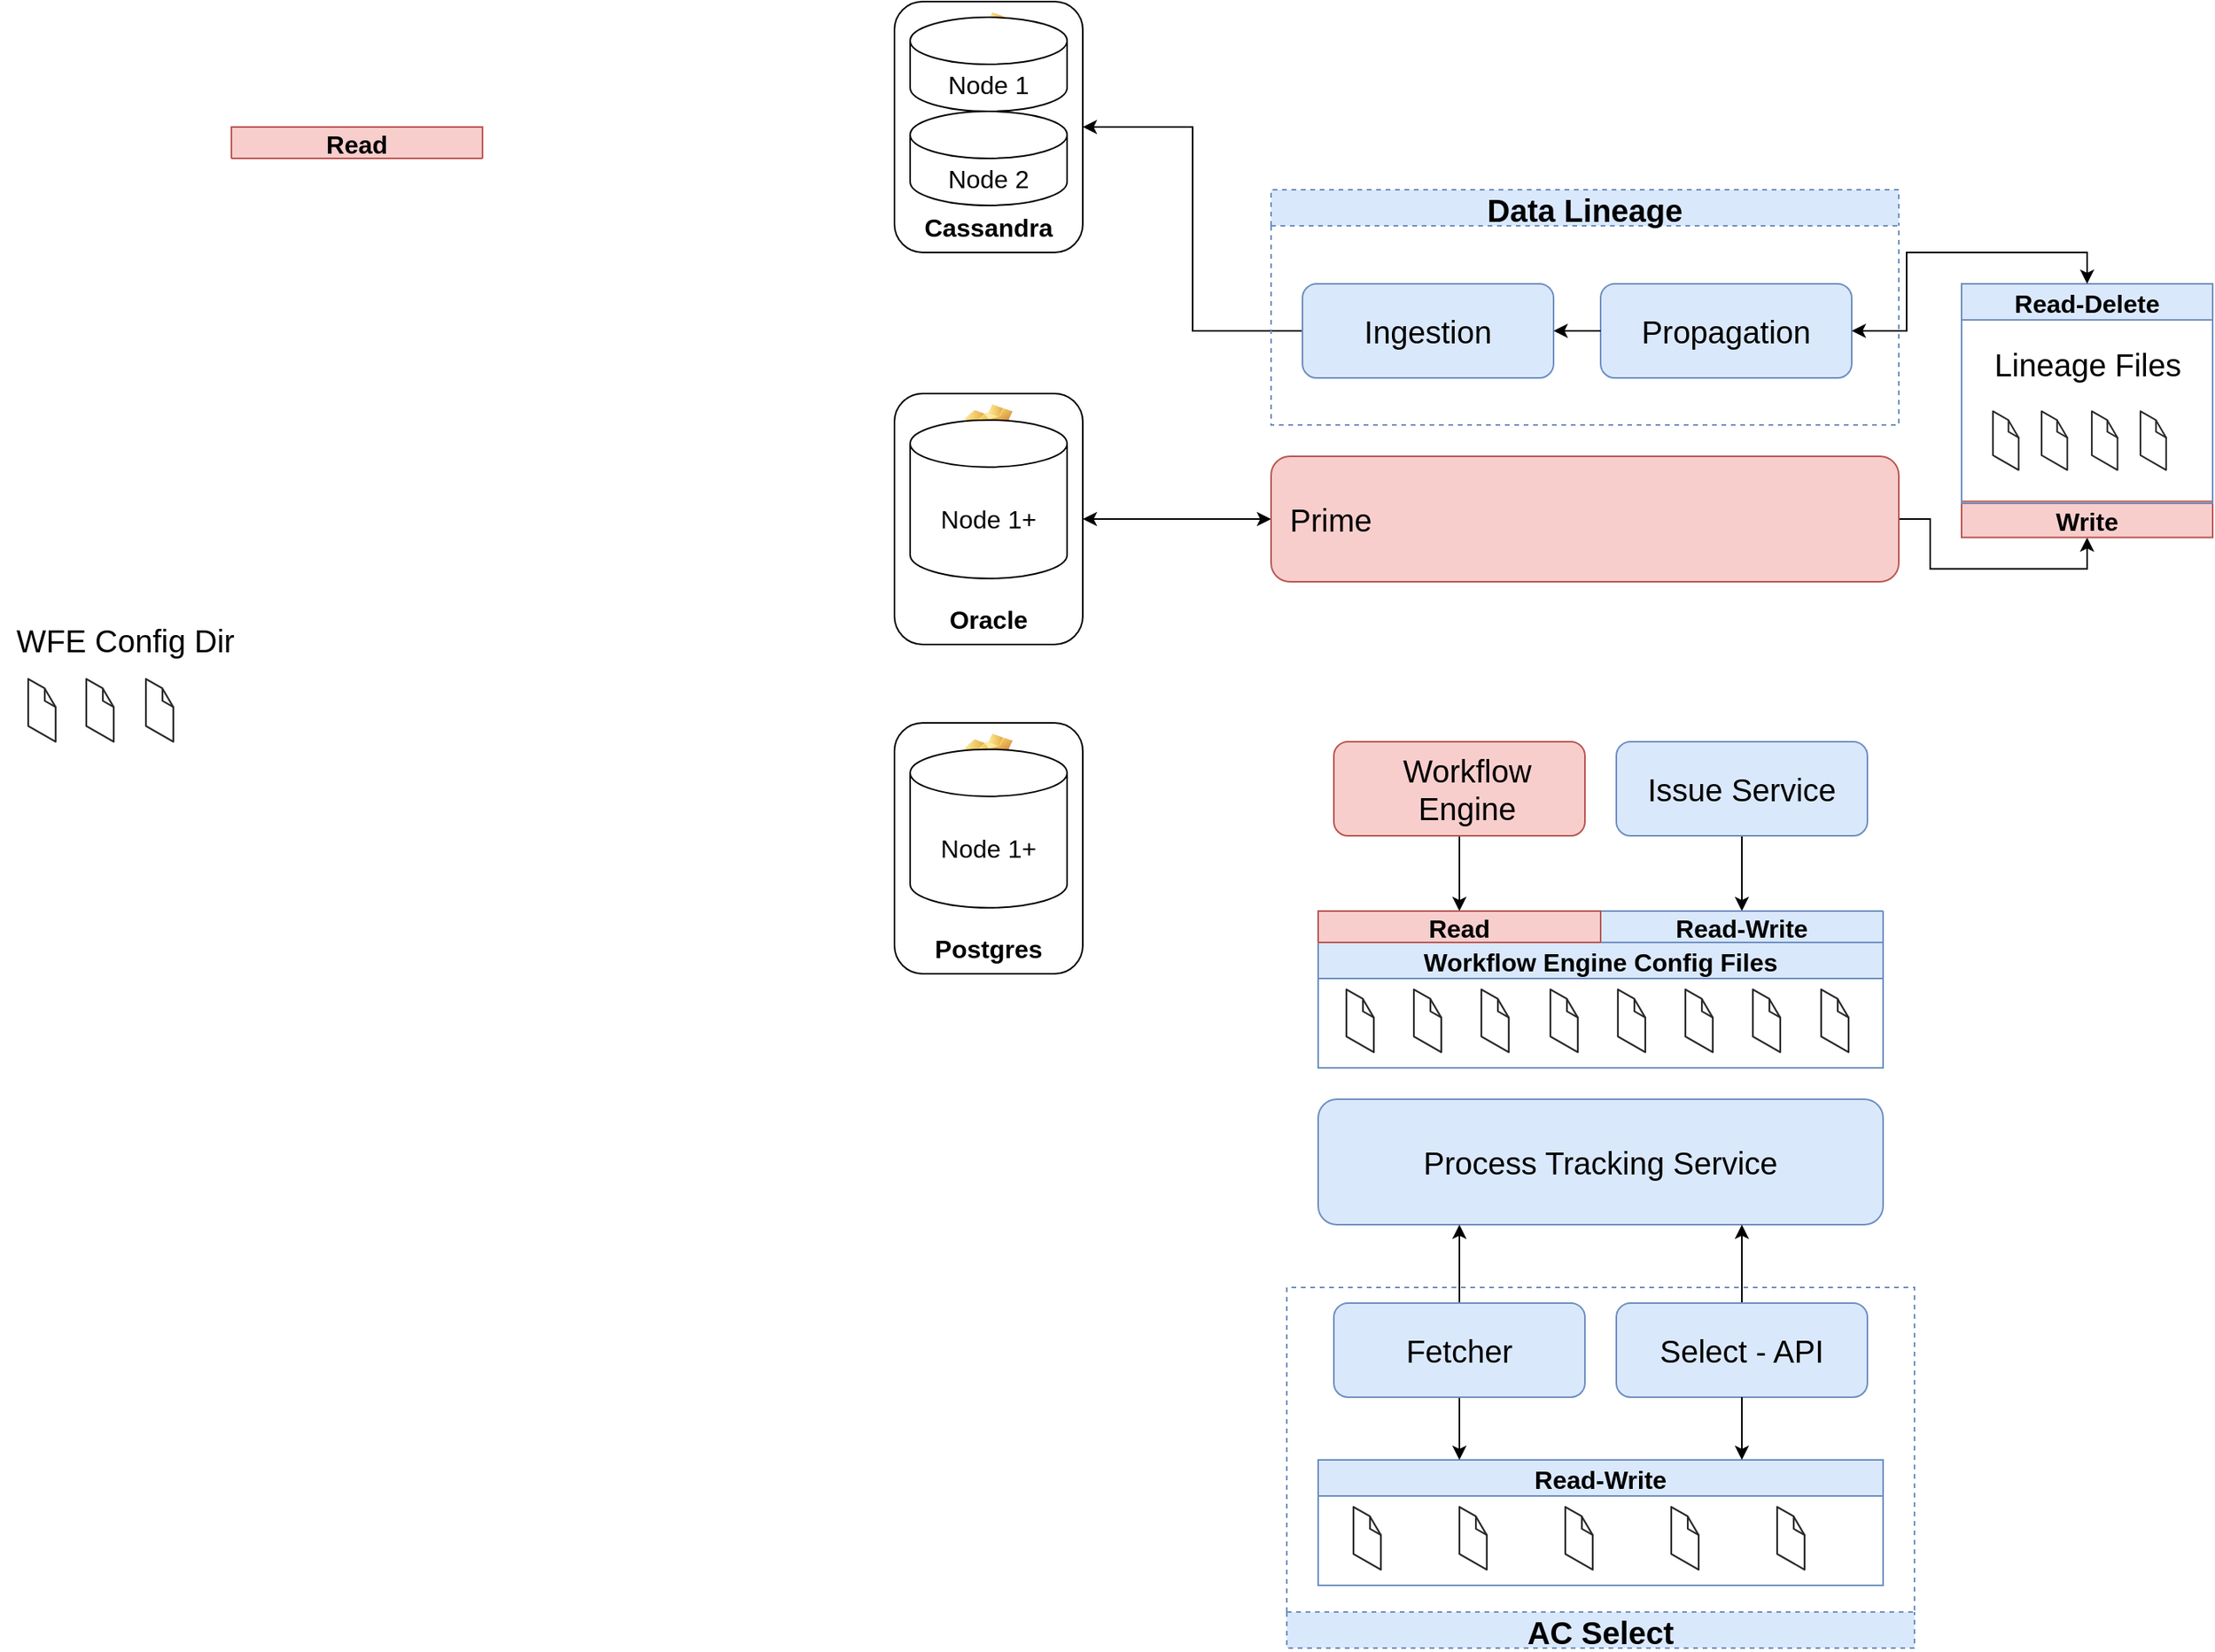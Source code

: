 <mxfile version="20.0.4" type="github">
  <diagram id="CqKCCkXQD8Se-KNbkIMq" name="Page-1">
    <mxGraphModel dx="3173" dy="1875" grid="1" gridSize="10" guides="1" tooltips="1" connect="1" arrows="1" fold="1" page="1" pageScale="1" pageWidth="850" pageHeight="1100" math="0" shadow="0">
      <root>
        <mxCell id="0" />
        <mxCell id="1" parent="0" />
        <mxCell id="_ZaMVCGiZKowR8aK0YJU-270" style="edgeStyle=orthogonalEdgeStyle;rounded=0;orthogonalLoop=1;jettySize=auto;html=1;exitX=1;exitY=0.5;exitDx=0;exitDy=0;entryX=0.5;entryY=1;entryDx=0;entryDy=0;fontSize=20;startArrow=none;startFill=0;endArrow=classic;endFill=1;" edge="1" parent="1" source="_ZaMVCGiZKowR8aK0YJU-3" target="_ZaMVCGiZKowR8aK0YJU-169">
          <mxGeometry relative="1" as="geometry" />
        </mxCell>
        <mxCell id="_ZaMVCGiZKowR8aK0YJU-276" style="edgeStyle=orthogonalEdgeStyle;rounded=0;orthogonalLoop=1;jettySize=auto;html=1;exitX=0;exitY=0.5;exitDx=0;exitDy=0;entryX=1;entryY=0.5;entryDx=0;entryDy=0;fontSize=20;startArrow=classic;startFill=1;endArrow=classic;endFill=1;" edge="1" parent="1" source="_ZaMVCGiZKowR8aK0YJU-3" target="_ZaMVCGiZKowR8aK0YJU-43">
          <mxGeometry relative="1" as="geometry" />
        </mxCell>
        <mxCell id="_ZaMVCGiZKowR8aK0YJU-3" value="&lt;font style=&quot;font-size: 20px;&quot;&gt;Prime&lt;/font&gt;" style="rounded=1;whiteSpace=wrap;html=1;fontSize=16;align=left;spacingLeft=10;fillColor=#f8cecc;strokeColor=#b85450;" vertex="1" parent="1">
          <mxGeometry x="1040" y="450" width="400" height="80" as="geometry" />
        </mxCell>
        <mxCell id="_ZaMVCGiZKowR8aK0YJU-330" style="edgeStyle=orthogonalEdgeStyle;rounded=0;orthogonalLoop=1;jettySize=auto;html=1;exitX=0.5;exitY=1;exitDx=0;exitDy=0;entryX=0.5;entryY=0;entryDx=0;entryDy=0;fontSize=20;startArrow=none;startFill=0;endArrow=classic;endFill=1;" edge="1" parent="1" source="_ZaMVCGiZKowR8aK0YJU-20" target="_ZaMVCGiZKowR8aK0YJU-309">
          <mxGeometry relative="1" as="geometry" />
        </mxCell>
        <mxCell id="_ZaMVCGiZKowR8aK0YJU-20" value="&lt;font style=&quot;font-size: 20px;&quot;&gt;Workflow Engine&lt;/font&gt;" style="rounded=1;whiteSpace=wrap;html=1;fontSize=16;align=center;spacingLeft=10;fillColor=#f8cecc;strokeColor=#b85450;" vertex="1" parent="1">
          <mxGeometry x="1080" y="632" width="160" height="60" as="geometry" />
        </mxCell>
        <mxCell id="_ZaMVCGiZKowR8aK0YJU-41" value="" style="group" vertex="1" connectable="0" parent="1">
          <mxGeometry x="800" y="620" width="120" height="160" as="geometry" />
        </mxCell>
        <mxCell id="_ZaMVCGiZKowR8aK0YJU-38" value="Postgres" style="label;whiteSpace=wrap;html=1;align=center;verticalAlign=bottom;spacingLeft=0;spacingBottom=4;imageAlign=center;imageVerticalAlign=top;image=img/clipart/Gear_128x128.png;fontSize=16;" vertex="1" parent="_ZaMVCGiZKowR8aK0YJU-41">
          <mxGeometry width="120" height="160" as="geometry" />
        </mxCell>
        <mxCell id="_ZaMVCGiZKowR8aK0YJU-40" value="Node 1+" style="shape=cylinder3;whiteSpace=wrap;html=1;boundedLbl=1;backgroundOutline=1;size=15;fontSize=16;flipV=0;" vertex="1" parent="_ZaMVCGiZKowR8aK0YJU-41">
          <mxGeometry x="10" y="16.842" width="100" height="101.053" as="geometry" />
        </mxCell>
        <mxCell id="_ZaMVCGiZKowR8aK0YJU-42" value="" style="group" vertex="1" connectable="0" parent="1">
          <mxGeometry x="800" y="410" width="120" height="160" as="geometry" />
        </mxCell>
        <mxCell id="_ZaMVCGiZKowR8aK0YJU-43" value="Oracle" style="label;whiteSpace=wrap;html=1;align=center;verticalAlign=bottom;spacingLeft=0;spacingBottom=4;imageAlign=center;imageVerticalAlign=top;image=img/clipart/Gear_128x128.png;fontSize=16;" vertex="1" parent="_ZaMVCGiZKowR8aK0YJU-42">
          <mxGeometry width="120" height="160" as="geometry" />
        </mxCell>
        <mxCell id="_ZaMVCGiZKowR8aK0YJU-44" value="Node 1+" style="shape=cylinder3;whiteSpace=wrap;html=1;boundedLbl=1;backgroundOutline=1;size=15;fontSize=16;flipV=0;" vertex="1" parent="_ZaMVCGiZKowR8aK0YJU-42">
          <mxGeometry x="10" y="16.842" width="100" height="101.053" as="geometry" />
        </mxCell>
        <mxCell id="_ZaMVCGiZKowR8aK0YJU-329" style="edgeStyle=orthogonalEdgeStyle;rounded=0;orthogonalLoop=1;jettySize=auto;html=1;exitX=0.5;exitY=1;exitDx=0;exitDy=0;entryX=0.5;entryY=0;entryDx=0;entryDy=0;fontSize=20;startArrow=none;startFill=0;endArrow=classic;endFill=1;" edge="1" parent="1" source="_ZaMVCGiZKowR8aK0YJU-147" target="_ZaMVCGiZKowR8aK0YJU-304">
          <mxGeometry relative="1" as="geometry" />
        </mxCell>
        <mxCell id="_ZaMVCGiZKowR8aK0YJU-147" value="&lt;span style=&quot;font-size: 20px;&quot;&gt;Issue Service&lt;/span&gt;" style="rounded=1;whiteSpace=wrap;html=1;fontSize=16;align=center;spacingLeft=0;fillColor=#dae8fc;strokeColor=#6c8ebf;" vertex="1" parent="1">
          <mxGeometry x="1260" y="632" width="160" height="60" as="geometry" />
        </mxCell>
        <mxCell id="_ZaMVCGiZKowR8aK0YJU-187" style="edgeStyle=orthogonalEdgeStyle;rounded=0;orthogonalLoop=1;jettySize=auto;html=1;exitX=0;exitY=0.5;exitDx=0;exitDy=0;entryX=1;entryY=0.5;entryDx=0;entryDy=0;fontSize=20;endArrow=classic;endFill=1;" edge="1" parent="1" source="_ZaMVCGiZKowR8aK0YJU-182" target="_ZaMVCGiZKowR8aK0YJU-36">
          <mxGeometry relative="1" as="geometry" />
        </mxCell>
        <mxCell id="_ZaMVCGiZKowR8aK0YJU-189" value="" style="group" vertex="1" connectable="0" parent="1">
          <mxGeometry x="800" y="160" width="120" height="160" as="geometry" />
        </mxCell>
        <mxCell id="_ZaMVCGiZKowR8aK0YJU-36" value="Cassandra" style="label;whiteSpace=wrap;html=1;align=center;verticalAlign=bottom;spacingLeft=0;spacingBottom=4;imageAlign=center;imageVerticalAlign=top;image=img/clipart/Gear_128x128.png;fontSize=16;" vertex="1" parent="_ZaMVCGiZKowR8aK0YJU-189">
          <mxGeometry width="120" height="160" as="geometry" />
        </mxCell>
        <mxCell id="_ZaMVCGiZKowR8aK0YJU-34" value="Node 1" style="shape=cylinder3;whiteSpace=wrap;html=1;boundedLbl=1;backgroundOutline=1;size=15;fontSize=16;flipV=0;align=center;" vertex="1" parent="_ZaMVCGiZKowR8aK0YJU-189">
          <mxGeometry x="10" y="10" width="100" height="60" as="geometry" />
        </mxCell>
        <mxCell id="_ZaMVCGiZKowR8aK0YJU-188" value="Node 2" style="shape=cylinder3;whiteSpace=wrap;html=1;boundedLbl=1;backgroundOutline=1;size=15;fontSize=16;flipV=0;" vertex="1" parent="_ZaMVCGiZKowR8aK0YJU-189">
          <mxGeometry x="10" y="70" width="100" height="60" as="geometry" />
        </mxCell>
        <mxCell id="_ZaMVCGiZKowR8aK0YJU-191" value="Process Tracking Service" style="rounded=1;whiteSpace=wrap;html=1;fontSize=20;gradientDirection=west;fillColor=#dae8fc;strokeColor=#6c8ebf;" vertex="1" parent="1">
          <mxGeometry x="1070" y="860" width="360" height="80" as="geometry" />
        </mxCell>
        <mxCell id="_ZaMVCGiZKowR8aK0YJU-192" value="Data Lineage" style="swimlane;fontSize=20;gradientDirection=west;fillColor=#dae8fc;strokeColor=#6c8ebf;dashed=1;" vertex="1" parent="1">
          <mxGeometry x="1040" y="280" width="400" height="150" as="geometry" />
        </mxCell>
        <mxCell id="_ZaMVCGiZKowR8aK0YJU-182" value="&lt;span style=&quot;font-size: 20px;&quot;&gt;Ingestion&lt;/span&gt;" style="rounded=1;whiteSpace=wrap;html=1;fontSize=16;align=center;spacingLeft=0;fillColor=#dae8fc;strokeColor=#6c8ebf;" vertex="1" parent="_ZaMVCGiZKowR8aK0YJU-192">
          <mxGeometry x="20" y="60" width="160" height="60" as="geometry" />
        </mxCell>
        <mxCell id="_ZaMVCGiZKowR8aK0YJU-109" value="&lt;span style=&quot;font-size: 20px;&quot;&gt;Propagation&lt;/span&gt;" style="rounded=1;whiteSpace=wrap;html=1;fontSize=16;align=center;spacingLeft=0;fillColor=#dae8fc;strokeColor=#6c8ebf;" vertex="1" parent="_ZaMVCGiZKowR8aK0YJU-192">
          <mxGeometry x="210" y="60" width="160" height="60" as="geometry" />
        </mxCell>
        <mxCell id="_ZaMVCGiZKowR8aK0YJU-183" style="edgeStyle=orthogonalEdgeStyle;rounded=0;orthogonalLoop=1;jettySize=auto;html=1;exitX=0;exitY=0.5;exitDx=0;exitDy=0;entryX=1;entryY=0.5;entryDx=0;entryDy=0;fontSize=20;endArrow=classic;endFill=1;" edge="1" parent="_ZaMVCGiZKowR8aK0YJU-192" source="_ZaMVCGiZKowR8aK0YJU-109" target="_ZaMVCGiZKowR8aK0YJU-182">
          <mxGeometry relative="1" as="geometry" />
        </mxCell>
        <mxCell id="_ZaMVCGiZKowR8aK0YJU-242" value="" style="group" vertex="1" connectable="0" parent="1">
          <mxGeometry x="1480" y="340" width="160" height="161.75" as="geometry" />
        </mxCell>
        <mxCell id="_ZaMVCGiZKowR8aK0YJU-169" value="Write" style="swimlane;fontSize=16;container=0;autosize=0;direction=east;fillColor=#f8cecc;strokeColor=#b85450;flipV=1;" vertex="1" parent="_ZaMVCGiZKowR8aK0YJU-242">
          <mxGeometry y="21.75" width="160" height="140" as="geometry">
            <mxRectangle x="320" y="830" width="180" height="30" as="alternateBounds" />
          </mxGeometry>
        </mxCell>
        <mxCell id="_ZaMVCGiZKowR8aK0YJU-104" value="Read-Delete" style="swimlane;fontSize=16;container=0;autosize=0;direction=east;fillColor=#dae8fc;strokeColor=#6c8ebf;" vertex="1" parent="_ZaMVCGiZKowR8aK0YJU-242">
          <mxGeometry width="160" height="140" as="geometry">
            <mxRectangle x="320" y="830" width="180" height="30" as="alternateBounds" />
          </mxGeometry>
        </mxCell>
        <mxCell id="_ZaMVCGiZKowR8aK0YJU-234" value="Lineage Files" style="text;html=1;strokeColor=none;fillColor=none;align=center;verticalAlign=middle;whiteSpace=wrap;rounded=0;fontSize=20;container=0;" vertex="1" parent="_ZaMVCGiZKowR8aK0YJU-104">
          <mxGeometry x="17.657" y="36" width="124.688" height="30" as="geometry" />
        </mxCell>
        <mxCell id="_ZaMVCGiZKowR8aK0YJU-238" value="" style="verticalLabelPosition=bottom;html=1;verticalAlign=top;strokeWidth=1;align=center;outlineConnect=0;dashed=0;outlineConnect=0;shape=mxgraph.aws3d.file;aspect=fixed;strokeColor=#292929;fontSize=20;container=0;" vertex="1" parent="_ZaMVCGiZKowR8aK0YJU-104">
          <mxGeometry x="20" y="81.25" width="16.359" height="37.5" as="geometry" />
        </mxCell>
        <mxCell id="_ZaMVCGiZKowR8aK0YJU-237" value="" style="verticalLabelPosition=bottom;html=1;verticalAlign=top;strokeWidth=1;align=center;outlineConnect=0;dashed=0;outlineConnect=0;shape=mxgraph.aws3d.file;aspect=fixed;strokeColor=#292929;fontSize=20;container=0;" vertex="1" parent="_ZaMVCGiZKowR8aK0YJU-104">
          <mxGeometry x="51" y="81.25" width="16.359" height="37.5" as="geometry" />
        </mxCell>
        <mxCell id="_ZaMVCGiZKowR8aK0YJU-236" value="" style="verticalLabelPosition=bottom;html=1;verticalAlign=top;strokeWidth=1;align=center;outlineConnect=0;dashed=0;outlineConnect=0;shape=mxgraph.aws3d.file;aspect=fixed;strokeColor=#292929;fontSize=20;container=0;" vertex="1" parent="_ZaMVCGiZKowR8aK0YJU-104">
          <mxGeometry x="83" y="81.25" width="16.359" height="37.5" as="geometry" />
        </mxCell>
        <mxCell id="_ZaMVCGiZKowR8aK0YJU-235" value="" style="verticalLabelPosition=bottom;html=1;verticalAlign=top;strokeWidth=1;align=center;outlineConnect=0;dashed=0;outlineConnect=0;shape=mxgraph.aws3d.file;aspect=fixed;strokeColor=#292929;fontSize=20;container=0;" vertex="1" parent="_ZaMVCGiZKowR8aK0YJU-104">
          <mxGeometry x="114.005" y="81.25" width="16.359" height="37.5" as="geometry" />
        </mxCell>
        <mxCell id="_ZaMVCGiZKowR8aK0YJU-269" style="edgeStyle=orthogonalEdgeStyle;rounded=0;orthogonalLoop=1;jettySize=auto;html=1;exitX=1;exitY=0.5;exitDx=0;exitDy=0;entryX=0.5;entryY=0;entryDx=0;entryDy=0;fontSize=20;endArrow=classic;endFill=1;startArrow=classic;startFill=1;" edge="1" parent="1" source="_ZaMVCGiZKowR8aK0YJU-109" target="_ZaMVCGiZKowR8aK0YJU-104">
          <mxGeometry relative="1" as="geometry" />
        </mxCell>
        <mxCell id="_ZaMVCGiZKowR8aK0YJU-288" style="edgeStyle=orthogonalEdgeStyle;rounded=0;orthogonalLoop=1;jettySize=auto;html=1;exitX=0.5;exitY=0;exitDx=0;exitDy=0;entryX=0.75;entryY=1;entryDx=0;entryDy=0;fontSize=20;startArrow=none;startFill=0;endArrow=classic;endFill=1;" edge="1" parent="1" source="_ZaMVCGiZKowR8aK0YJU-194" target="_ZaMVCGiZKowR8aK0YJU-191">
          <mxGeometry relative="1" as="geometry" />
        </mxCell>
        <mxCell id="_ZaMVCGiZKowR8aK0YJU-289" style="edgeStyle=orthogonalEdgeStyle;rounded=0;orthogonalLoop=1;jettySize=auto;html=1;exitX=0.5;exitY=0;exitDx=0;exitDy=0;entryX=0.25;entryY=1;entryDx=0;entryDy=0;fontSize=20;startArrow=none;startFill=0;endArrow=classic;endFill=1;" edge="1" parent="1" source="_ZaMVCGiZKowR8aK0YJU-196" target="_ZaMVCGiZKowR8aK0YJU-191">
          <mxGeometry relative="1" as="geometry" />
        </mxCell>
        <mxCell id="_ZaMVCGiZKowR8aK0YJU-194" value="Select - API" style="rounded=1;whiteSpace=wrap;html=1;fontSize=20;gradientDirection=west;verticalAlign=middle;fillColor=#dae8fc;strokeColor=#6c8ebf;" vertex="1" parent="1">
          <mxGeometry x="1260" y="990" width="160" height="60" as="geometry" />
        </mxCell>
        <mxCell id="_ZaMVCGiZKowR8aK0YJU-221" value="" style="group" vertex="1" connectable="0" parent="1">
          <mxGeometry x="1070" y="1090" width="360" height="104" as="geometry" />
        </mxCell>
        <mxCell id="_ZaMVCGiZKowR8aK0YJU-213" value="" style="group;" vertex="1" connectable="0" parent="_ZaMVCGiZKowR8aK0YJU-221">
          <mxGeometry width="360" height="80" as="geometry" />
        </mxCell>
        <mxCell id="_ZaMVCGiZKowR8aK0YJU-214" value="Read-Write" style="swimlane;fontSize=16;container=0;autosize=0;direction=east;fillColor=#dae8fc;strokeColor=#6c8ebf;" vertex="1" parent="_ZaMVCGiZKowR8aK0YJU-213">
          <mxGeometry width="360" height="80" as="geometry">
            <mxRectangle x="320" y="830" width="180" height="30" as="alternateBounds" />
          </mxGeometry>
        </mxCell>
        <mxCell id="_ZaMVCGiZKowR8aK0YJU-215" value="" style="verticalLabelPosition=bottom;html=1;verticalAlign=top;strokeWidth=1;align=center;outlineConnect=0;dashed=0;outlineConnect=0;shape=mxgraph.aws3d.file;aspect=fixed;strokeColor=#292929;fontSize=20;" vertex="1" parent="_ZaMVCGiZKowR8aK0YJU-214">
          <mxGeometry x="292.5" y="30" width="17.45" height="40" as="geometry" />
        </mxCell>
        <mxCell id="_ZaMVCGiZKowR8aK0YJU-216" value="" style="verticalLabelPosition=bottom;html=1;verticalAlign=top;strokeWidth=1;align=center;outlineConnect=0;dashed=0;outlineConnect=0;shape=mxgraph.aws3d.file;aspect=fixed;strokeColor=#292929;fontSize=20;" vertex="1" parent="_ZaMVCGiZKowR8aK0YJU-213">
          <mxGeometry x="22.5" y="30" width="17.45" height="40" as="geometry" />
        </mxCell>
        <mxCell id="_ZaMVCGiZKowR8aK0YJU-217" value="" style="verticalLabelPosition=bottom;html=1;verticalAlign=top;strokeWidth=1;align=center;outlineConnect=0;dashed=0;outlineConnect=0;shape=mxgraph.aws3d.file;aspect=fixed;strokeColor=#292929;fontSize=20;" vertex="1" parent="_ZaMVCGiZKowR8aK0YJU-213">
          <mxGeometry x="90" y="30" width="17.45" height="40" as="geometry" />
        </mxCell>
        <mxCell id="_ZaMVCGiZKowR8aK0YJU-218" value="" style="verticalLabelPosition=bottom;html=1;verticalAlign=top;strokeWidth=1;align=center;outlineConnect=0;dashed=0;outlineConnect=0;shape=mxgraph.aws3d.file;aspect=fixed;strokeColor=#292929;fontSize=20;" vertex="1" parent="_ZaMVCGiZKowR8aK0YJU-213">
          <mxGeometry x="157.5" y="30" width="17.45" height="40" as="geometry" />
        </mxCell>
        <mxCell id="_ZaMVCGiZKowR8aK0YJU-219" value="" style="verticalLabelPosition=bottom;html=1;verticalAlign=top;strokeWidth=1;align=center;outlineConnect=0;dashed=0;outlineConnect=0;shape=mxgraph.aws3d.file;aspect=fixed;strokeColor=#292929;fontSize=20;" vertex="1" parent="_ZaMVCGiZKowR8aK0YJU-213">
          <mxGeometry x="225" y="30" width="17.45" height="40" as="geometry" />
        </mxCell>
        <mxCell id="_ZaMVCGiZKowR8aK0YJU-279" style="edgeStyle=orthogonalEdgeStyle;rounded=0;orthogonalLoop=1;jettySize=auto;html=1;exitX=0.5;exitY=1;exitDx=0;exitDy=0;entryX=0.75;entryY=0;entryDx=0;entryDy=0;fontSize=20;startArrow=none;startFill=0;endArrow=classic;endFill=1;" edge="1" parent="1" source="_ZaMVCGiZKowR8aK0YJU-194" target="_ZaMVCGiZKowR8aK0YJU-214">
          <mxGeometry relative="1" as="geometry" />
        </mxCell>
        <mxCell id="_ZaMVCGiZKowR8aK0YJU-280" value="AC Select" style="swimlane;fontSize=20;gradientDirection=west;fillColor=#dae8fc;strokeColor=#6c8ebf;dashed=1;container=0;flipV=1;" vertex="1" parent="1">
          <mxGeometry x="1050" y="980" width="400" height="230" as="geometry" />
        </mxCell>
        <mxCell id="_ZaMVCGiZKowR8aK0YJU-292" style="edgeStyle=orthogonalEdgeStyle;rounded=0;orthogonalLoop=1;jettySize=auto;html=1;exitX=0.5;exitY=1;exitDx=0;exitDy=0;entryX=0.25;entryY=0;entryDx=0;entryDy=0;fontSize=20;startArrow=none;startFill=0;endArrow=classic;endFill=1;" edge="1" parent="1" source="_ZaMVCGiZKowR8aK0YJU-196" target="_ZaMVCGiZKowR8aK0YJU-214">
          <mxGeometry relative="1" as="geometry" />
        </mxCell>
        <mxCell id="_ZaMVCGiZKowR8aK0YJU-196" value="Fetcher" style="rounded=1;whiteSpace=wrap;html=1;fontSize=20;gradientDirection=west;verticalAlign=middle;fillColor=#dae8fc;strokeColor=#6c8ebf;" vertex="1" parent="1">
          <mxGeometry x="1080" y="990" width="160" height="60" as="geometry" />
        </mxCell>
        <mxCell id="_ZaMVCGiZKowR8aK0YJU-302" value="Read" style="swimlane;fontSize=16;container=0;autosize=0;direction=east;startSize=23;fillColor=#f8cecc;strokeColor=#b85450;" vertex="1" parent="1">
          <mxGeometry x="377.45" y="240" width="160" height="20" as="geometry">
            <mxRectangle x="320" y="830" width="180" height="30" as="alternateBounds" />
          </mxGeometry>
        </mxCell>
        <mxCell id="_ZaMVCGiZKowR8aK0YJU-303" value="WFE Config Dir" style="text;html=1;strokeColor=none;fillColor=none;align=center;verticalAlign=middle;whiteSpace=wrap;rounded=0;fontSize=20;container=0;" vertex="1" parent="1">
          <mxGeometry x="230" y="552" width="160" height="30" as="geometry" />
        </mxCell>
        <mxCell id="_ZaMVCGiZKowR8aK0YJU-305" value="" style="verticalLabelPosition=bottom;html=1;verticalAlign=top;strokeWidth=1;align=center;outlineConnect=0;dashed=0;outlineConnect=0;shape=mxgraph.aws3d.file;aspect=fixed;strokeColor=#292929;fontSize=20;container=0;" vertex="1" parent="1">
          <mxGeometry x="248" y="592" width="17.45" height="40" as="geometry" />
        </mxCell>
        <mxCell id="_ZaMVCGiZKowR8aK0YJU-306" value="" style="verticalLabelPosition=bottom;html=1;verticalAlign=top;strokeWidth=1;align=center;outlineConnect=0;dashed=0;outlineConnect=0;shape=mxgraph.aws3d.file;aspect=fixed;strokeColor=#292929;fontSize=20;container=0;" vertex="1" parent="1">
          <mxGeometry x="285" y="592" width="17.45" height="40" as="geometry" />
        </mxCell>
        <mxCell id="_ZaMVCGiZKowR8aK0YJU-307" value="" style="verticalLabelPosition=bottom;html=1;verticalAlign=top;strokeWidth=1;align=center;outlineConnect=0;dashed=0;outlineConnect=0;shape=mxgraph.aws3d.file;aspect=fixed;strokeColor=#292929;fontSize=20;container=0;" vertex="1" parent="1">
          <mxGeometry x="323" y="592" width="17.45" height="40" as="geometry" />
        </mxCell>
        <mxCell id="_ZaMVCGiZKowR8aK0YJU-295" value="Workflow Engine Config Files" style="swimlane;fontSize=16;container=0;autosize=0;direction=east;fillColor=#dae8fc;strokeColor=#6c8ebf;" vertex="1" parent="1">
          <mxGeometry x="1070" y="760" width="360" height="80" as="geometry">
            <mxRectangle x="320" y="830" width="180" height="30" as="alternateBounds" />
          </mxGeometry>
        </mxCell>
        <mxCell id="_ZaMVCGiZKowR8aK0YJU-328" value="" style="group" vertex="1" connectable="0" parent="_ZaMVCGiZKowR8aK0YJU-295">
          <mxGeometry x="18" y="30" width="320" height="40" as="geometry" />
        </mxCell>
        <mxCell id="_ZaMVCGiZKowR8aK0YJU-311" value="" style="verticalLabelPosition=bottom;html=1;verticalAlign=top;strokeWidth=1;align=center;outlineConnect=0;dashed=0;outlineConnect=0;shape=mxgraph.aws3d.file;aspect=fixed;strokeColor=#292929;fontSize=20;container=0;" vertex="1" parent="_ZaMVCGiZKowR8aK0YJU-328">
          <mxGeometry width="17.45" height="40" as="geometry" />
        </mxCell>
        <mxCell id="_ZaMVCGiZKowR8aK0YJU-320" value="" style="verticalLabelPosition=bottom;html=1;verticalAlign=top;strokeWidth=1;align=center;outlineConnect=0;dashed=0;outlineConnect=0;shape=mxgraph.aws3d.file;aspect=fixed;strokeColor=#292929;fontSize=20;container=0;" vertex="1" parent="_ZaMVCGiZKowR8aK0YJU-328">
          <mxGeometry x="173" width="17.45" height="40" as="geometry" />
        </mxCell>
        <mxCell id="_ZaMVCGiZKowR8aK0YJU-321" value="" style="verticalLabelPosition=bottom;html=1;verticalAlign=top;strokeWidth=1;align=center;outlineConnect=0;dashed=0;outlineConnect=0;shape=mxgraph.aws3d.file;aspect=fixed;strokeColor=#292929;fontSize=20;container=0;" vertex="1" parent="_ZaMVCGiZKowR8aK0YJU-328">
          <mxGeometry x="216" width="17.45" height="40" as="geometry" />
        </mxCell>
        <mxCell id="_ZaMVCGiZKowR8aK0YJU-322" value="" style="verticalLabelPosition=bottom;html=1;verticalAlign=top;strokeWidth=1;align=center;outlineConnect=0;dashed=0;outlineConnect=0;shape=mxgraph.aws3d.file;aspect=fixed;strokeColor=#292929;fontSize=20;container=0;" vertex="1" parent="_ZaMVCGiZKowR8aK0YJU-328">
          <mxGeometry x="259" width="17.45" height="40" as="geometry" />
        </mxCell>
        <mxCell id="_ZaMVCGiZKowR8aK0YJU-323" value="" style="verticalLabelPosition=bottom;html=1;verticalAlign=top;strokeWidth=1;align=center;outlineConnect=0;dashed=0;outlineConnect=0;shape=mxgraph.aws3d.file;aspect=fixed;strokeColor=#292929;fontSize=20;container=0;" vertex="1" parent="_ZaMVCGiZKowR8aK0YJU-328">
          <mxGeometry x="302.55" width="17.45" height="40" as="geometry" />
        </mxCell>
        <mxCell id="_ZaMVCGiZKowR8aK0YJU-324" value="" style="verticalLabelPosition=bottom;html=1;verticalAlign=top;strokeWidth=1;align=center;outlineConnect=0;dashed=0;outlineConnect=0;shape=mxgraph.aws3d.file;aspect=fixed;strokeColor=#292929;fontSize=20;container=0;" vertex="1" parent="_ZaMVCGiZKowR8aK0YJU-328">
          <mxGeometry x="43" width="17.45" height="40" as="geometry" />
        </mxCell>
        <mxCell id="_ZaMVCGiZKowR8aK0YJU-325" value="" style="verticalLabelPosition=bottom;html=1;verticalAlign=top;strokeWidth=1;align=center;outlineConnect=0;dashed=0;outlineConnect=0;shape=mxgraph.aws3d.file;aspect=fixed;strokeColor=#292929;fontSize=20;container=0;" vertex="1" parent="_ZaMVCGiZKowR8aK0YJU-328">
          <mxGeometry x="86" width="17.45" height="40" as="geometry" />
        </mxCell>
        <mxCell id="_ZaMVCGiZKowR8aK0YJU-326" value="" style="verticalLabelPosition=bottom;html=1;verticalAlign=top;strokeWidth=1;align=center;outlineConnect=0;dashed=0;outlineConnect=0;shape=mxgraph.aws3d.file;aspect=fixed;strokeColor=#292929;fontSize=20;container=0;" vertex="1" parent="_ZaMVCGiZKowR8aK0YJU-328">
          <mxGeometry x="130" width="17.45" height="40" as="geometry" />
        </mxCell>
        <mxCell id="_ZaMVCGiZKowR8aK0YJU-304" value="Read-Write" style="swimlane;fontSize=16;container=0;autosize=0;direction=east;startSize=23;fillColor=#dae8fc;strokeColor=#6c8ebf;verticalAlign=middle;horizontal=1;flipV=1;" vertex="1" parent="1">
          <mxGeometry x="1250" y="740" width="180" height="20" as="geometry">
            <mxRectangle x="320" y="830" width="180" height="30" as="alternateBounds" />
          </mxGeometry>
        </mxCell>
        <mxCell id="_ZaMVCGiZKowR8aK0YJU-309" value="Read" style="swimlane;fontSize=16;container=0;autosize=0;direction=east;startSize=23;fillColor=#f8cecc;strokeColor=#b85450;" vertex="1" parent="1">
          <mxGeometry x="1070" y="740" width="180" height="20" as="geometry">
            <mxRectangle x="320" y="830" width="180" height="30" as="alternateBounds" />
          </mxGeometry>
        </mxCell>
      </root>
    </mxGraphModel>
  </diagram>
</mxfile>
